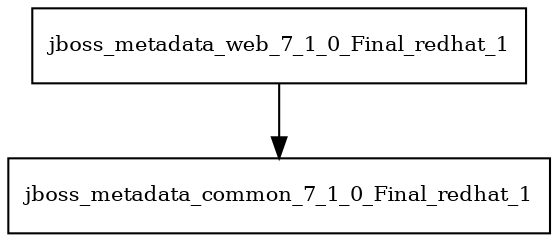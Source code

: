 digraph jboss_metadata_web_7_1_0_Final_redhat_1_dependencies {
  node [shape = box, fontsize=10.0];
  jboss_metadata_web_7_1_0_Final_redhat_1 -> jboss_metadata_common_7_1_0_Final_redhat_1;
}
